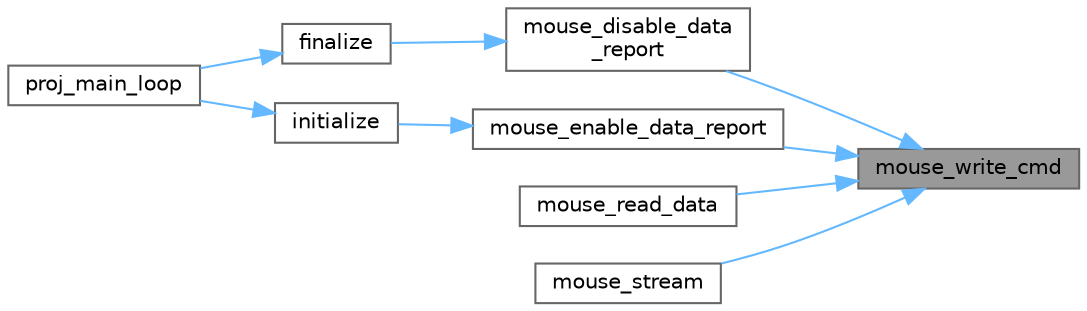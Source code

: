 digraph "mouse_write_cmd"
{
 // LATEX_PDF_SIZE
  bgcolor="transparent";
  edge [fontname=Helvetica,fontsize=10,labelfontname=Helvetica,labelfontsize=10];
  node [fontname=Helvetica,fontsize=10,shape=box,height=0.2,width=0.4];
  rankdir="RL";
  Node1 [label="mouse_write_cmd",height=0.2,width=0.4,color="gray40", fillcolor="grey60", style="filled", fontcolor="black",tooltip="This function writes a command to the mouse and retrieves the response from the mouse device."];
  Node1 -> Node2 [dir="back",color="steelblue1",style="solid"];
  Node2 [label="mouse_disable_data\l_report",height=0.2,width=0.4,color="grey40", fillcolor="white", style="filled",URL="$mouse_8c.html#a96841fd4b45902aa9e1124a8b1814e3b",tooltip="This function disables data reporting from the mouse device by sending the appropriate command to the..."];
  Node2 -> Node3 [dir="back",color="steelblue1",style="solid"];
  Node3 [label="finalize",height=0.2,width=0.4,color="grey40", fillcolor="white", style="filled",URL="$int__manager_8c.html#afaf9296ec5f119629e57f458f207ae0c",tooltip="Finalizes the system."];
  Node3 -> Node4 [dir="back",color="steelblue1",style="solid"];
  Node4 [label="proj_main_loop",height=0.2,width=0.4,color="grey40", fillcolor="white", style="filled",URL="$main_8c.html#a2a16f651eccbd248e1ad3b3b924b143b",tooltip=" "];
  Node1 -> Node5 [dir="back",color="steelblue1",style="solid"];
  Node5 [label="mouse_enable_data_report",height=0.2,width=0.4,color="grey40", fillcolor="white", style="filled",URL="$mouse_8c.html#a74456022e2b29fbc3741dc59bd5033be",tooltip="This function enables data reporting from the mouse by sending the appropriate command to the mouse."];
  Node5 -> Node6 [dir="back",color="steelblue1",style="solid"];
  Node6 [label="initialize",height=0.2,width=0.4,color="grey40", fillcolor="white", style="filled",URL="$int__manager_8c.html#ac4ae186b48f33686d93c72b9160a2afb",tooltip="Initializes the system and sets up the necessary interrupts and devices."];
  Node6 -> Node4 [dir="back",color="steelblue1",style="solid"];
  Node1 -> Node7 [dir="back",color="steelblue1",style="solid"];
  Node7 [label="mouse_read_data",height=0.2,width=0.4,color="grey40", fillcolor="white", style="filled",URL="$mouse_8c.html#a8ede930d34433ca1e2cce6990d7a9898",tooltip="This function reads data from the mouse device."];
  Node1 -> Node8 [dir="back",color="steelblue1",style="solid"];
  Node8 [label="mouse_stream",height=0.2,width=0.4,color="grey40", fillcolor="white", style="filled",URL="$mouse_8c.html#ac0e3300ce72ec737a822a22936b4e74e",tooltip="This function enables the mouse to send data packets in stream mode."];
}
